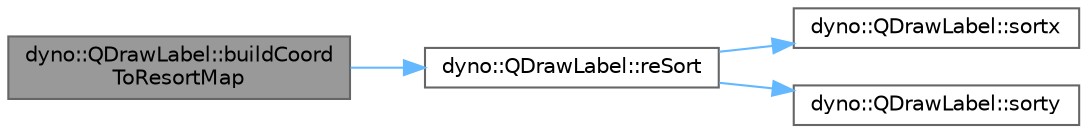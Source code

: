 digraph "dyno::QDrawLabel::buildCoordToResortMap"
{
 // LATEX_PDF_SIZE
  bgcolor="transparent";
  edge [fontname=Helvetica,fontsize=10,labelfontname=Helvetica,labelfontsize=10];
  node [fontname=Helvetica,fontsize=10,shape=box,height=0.2,width=0.4];
  rankdir="LR";
  Node1 [id="Node000001",label="dyno::QDrawLabel::buildCoord\lToResortMap",height=0.2,width=0.4,color="gray40", fillcolor="grey60", style="filled", fontcolor="black",tooltip=" "];
  Node1 -> Node2 [id="edge1_Node000001_Node000002",color="steelblue1",style="solid",tooltip=" "];
  Node2 [id="Node000002",label="dyno::QDrawLabel::reSort",height=0.2,width=0.4,color="grey40", fillcolor="white", style="filled",URL="$classdyno_1_1_q_draw_label.html#a56e262de502740a5650a2a00e7546077",tooltip=" "];
  Node2 -> Node3 [id="edge2_Node000002_Node000003",color="steelblue1",style="solid",tooltip=" "];
  Node3 [id="Node000003",label="dyno::QDrawLabel::sortx",height=0.2,width=0.4,color="grey40", fillcolor="white", style="filled",URL="$classdyno_1_1_q_draw_label.html#a67d357233e8ebbfb140816b990227707",tooltip=" "];
  Node2 -> Node4 [id="edge3_Node000002_Node000004",color="steelblue1",style="solid",tooltip=" "];
  Node4 [id="Node000004",label="dyno::QDrawLabel::sorty",height=0.2,width=0.4,color="grey40", fillcolor="white", style="filled",URL="$classdyno_1_1_q_draw_label.html#ad4ae87c65ce3d151e8c86901c323b08a",tooltip=" "];
}
